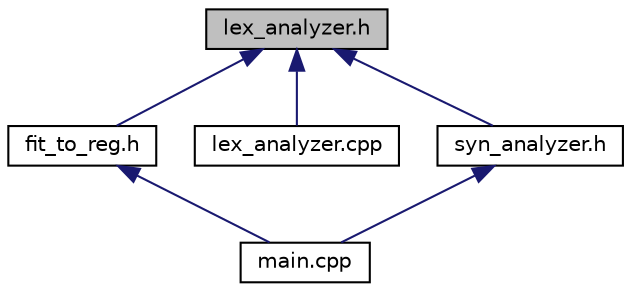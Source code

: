 digraph "lex_analyzer.h"
{
  edge [fontname="Helvetica",fontsize="10",labelfontname="Helvetica",labelfontsize="10"];
  node [fontname="Helvetica",fontsize="10",shape=record];
  Node1 [label="lex_analyzer.h",height=0.2,width=0.4,color="black", fillcolor="grey75", style="filled", fontcolor="black"];
  Node1 -> Node2 [dir="back",color="midnightblue",fontsize="10",style="solid"];
  Node2 [label="fit_to_reg.h",height=0.2,width=0.4,color="black", fillcolor="white", style="filled",URL="$fit__to__reg_8h_source.html"];
  Node2 -> Node3 [dir="back",color="midnightblue",fontsize="10",style="solid"];
  Node3 [label="main.cpp",height=0.2,width=0.4,color="black", fillcolor="white", style="filled",URL="$main_8cpp.html",tooltip="Main function. "];
  Node1 -> Node4 [dir="back",color="midnightblue",fontsize="10",style="solid"];
  Node4 [label="lex_analyzer.cpp",height=0.2,width=0.4,color="black", fillcolor="white", style="filled",URL="$lex__analyzer_8cpp.html",tooltip="Lexical analyzer scanner. "];
  Node1 -> Node5 [dir="back",color="midnightblue",fontsize="10",style="solid"];
  Node5 [label="syn_analyzer.h",height=0.2,width=0.4,color="black", fillcolor="white", style="filled",URL="$syn__analyzer_8h.html",tooltip="The header with description of syntactic analyzer class. "];
  Node5 -> Node3 [dir="back",color="midnightblue",fontsize="10",style="solid"];
}
